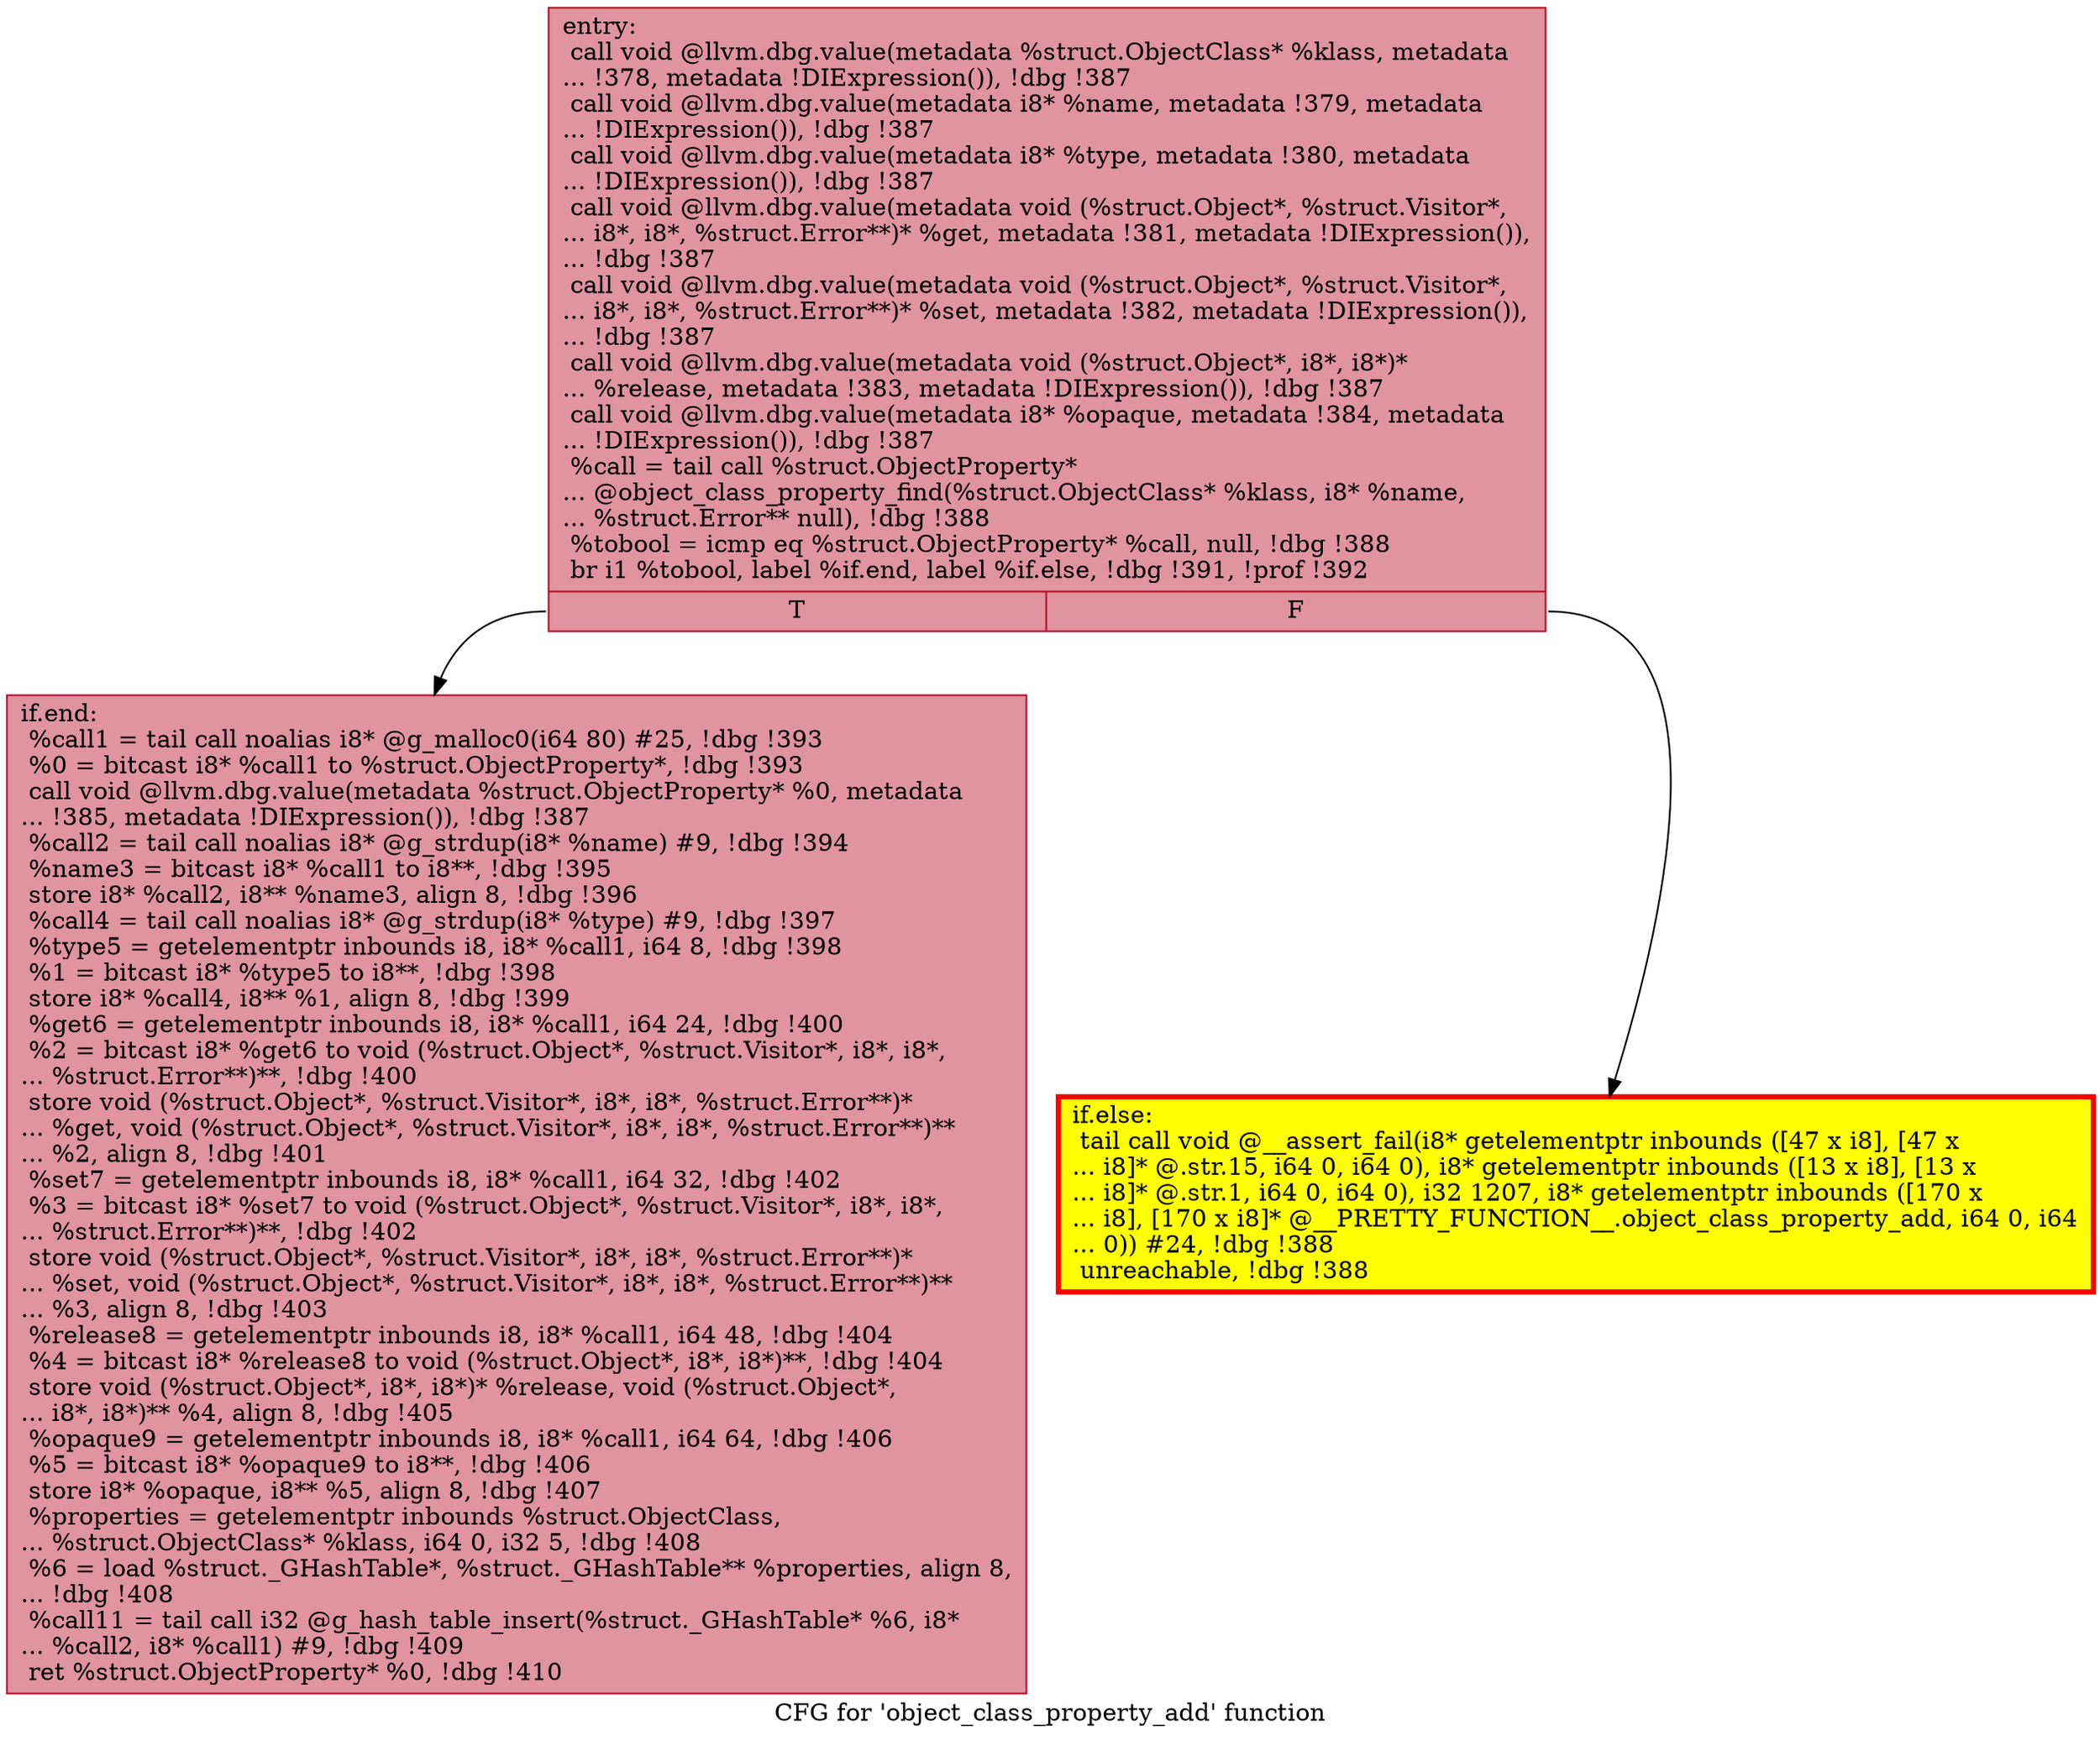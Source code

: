 digraph "CFG for 'object_class_property_add' function" {
	label="CFG for 'object_class_property_add' function";

	Node0x55ee225e88e0 [shape=record,color="#b70d28ff", style=filled, fillcolor="#b70d2870",label="{entry:\l  call void @llvm.dbg.value(metadata %struct.ObjectClass* %klass, metadata\l... !378, metadata !DIExpression()), !dbg !387\l  call void @llvm.dbg.value(metadata i8* %name, metadata !379, metadata\l... !DIExpression()), !dbg !387\l  call void @llvm.dbg.value(metadata i8* %type, metadata !380, metadata\l... !DIExpression()), !dbg !387\l  call void @llvm.dbg.value(metadata void (%struct.Object*, %struct.Visitor*,\l... i8*, i8*, %struct.Error**)* %get, metadata !381, metadata !DIExpression()),\l... !dbg !387\l  call void @llvm.dbg.value(metadata void (%struct.Object*, %struct.Visitor*,\l... i8*, i8*, %struct.Error**)* %set, metadata !382, metadata !DIExpression()),\l... !dbg !387\l  call void @llvm.dbg.value(metadata void (%struct.Object*, i8*, i8*)*\l... %release, metadata !383, metadata !DIExpression()), !dbg !387\l  call void @llvm.dbg.value(metadata i8* %opaque, metadata !384, metadata\l... !DIExpression()), !dbg !387\l  %call = tail call %struct.ObjectProperty*\l... @object_class_property_find(%struct.ObjectClass* %klass, i8* %name,\l... %struct.Error** null), !dbg !388\l  %tobool = icmp eq %struct.ObjectProperty* %call, null, !dbg !388\l  br i1 %tobool, label %if.end, label %if.else, !dbg !391, !prof !392\l|{<s0>T|<s1>F}}"];
	Node0x55ee225e88e0:s0 -> Node0x55ee225ecb50;
	Node0x55ee225e88e0:s1 -> Node0x55ee225ecbc0;
	Node0x55ee225ecbc0 [shape=record,penwidth=3.0, style="filled", color="red", fillcolor="yellow",label="{if.else:                                          \l  tail call void @__assert_fail(i8* getelementptr inbounds ([47 x i8], [47 x\l... i8]* @.str.15, i64 0, i64 0), i8* getelementptr inbounds ([13 x i8], [13 x\l... i8]* @.str.1, i64 0, i64 0), i32 1207, i8* getelementptr inbounds ([170 x\l... i8], [170 x i8]* @__PRETTY_FUNCTION__.object_class_property_add, i64 0, i64\l... 0)) #24, !dbg !388\l  unreachable, !dbg !388\l}"];
	Node0x55ee225ecb50 [shape=record,color="#b70d28ff", style=filled, fillcolor="#b70d2870",label="{if.end:                                           \l  %call1 = tail call noalias i8* @g_malloc0(i64 80) #25, !dbg !393\l  %0 = bitcast i8* %call1 to %struct.ObjectProperty*, !dbg !393\l  call void @llvm.dbg.value(metadata %struct.ObjectProperty* %0, metadata\l... !385, metadata !DIExpression()), !dbg !387\l  %call2 = tail call noalias i8* @g_strdup(i8* %name) #9, !dbg !394\l  %name3 = bitcast i8* %call1 to i8**, !dbg !395\l  store i8* %call2, i8** %name3, align 8, !dbg !396\l  %call4 = tail call noalias i8* @g_strdup(i8* %type) #9, !dbg !397\l  %type5 = getelementptr inbounds i8, i8* %call1, i64 8, !dbg !398\l  %1 = bitcast i8* %type5 to i8**, !dbg !398\l  store i8* %call4, i8** %1, align 8, !dbg !399\l  %get6 = getelementptr inbounds i8, i8* %call1, i64 24, !dbg !400\l  %2 = bitcast i8* %get6 to void (%struct.Object*, %struct.Visitor*, i8*, i8*,\l... %struct.Error**)**, !dbg !400\l  store void (%struct.Object*, %struct.Visitor*, i8*, i8*, %struct.Error**)*\l... %get, void (%struct.Object*, %struct.Visitor*, i8*, i8*, %struct.Error**)**\l... %2, align 8, !dbg !401\l  %set7 = getelementptr inbounds i8, i8* %call1, i64 32, !dbg !402\l  %3 = bitcast i8* %set7 to void (%struct.Object*, %struct.Visitor*, i8*, i8*,\l... %struct.Error**)**, !dbg !402\l  store void (%struct.Object*, %struct.Visitor*, i8*, i8*, %struct.Error**)*\l... %set, void (%struct.Object*, %struct.Visitor*, i8*, i8*, %struct.Error**)**\l... %3, align 8, !dbg !403\l  %release8 = getelementptr inbounds i8, i8* %call1, i64 48, !dbg !404\l  %4 = bitcast i8* %release8 to void (%struct.Object*, i8*, i8*)**, !dbg !404\l  store void (%struct.Object*, i8*, i8*)* %release, void (%struct.Object*,\l... i8*, i8*)** %4, align 8, !dbg !405\l  %opaque9 = getelementptr inbounds i8, i8* %call1, i64 64, !dbg !406\l  %5 = bitcast i8* %opaque9 to i8**, !dbg !406\l  store i8* %opaque, i8** %5, align 8, !dbg !407\l  %properties = getelementptr inbounds %struct.ObjectClass,\l... %struct.ObjectClass* %klass, i64 0, i32 5, !dbg !408\l  %6 = load %struct._GHashTable*, %struct._GHashTable** %properties, align 8,\l... !dbg !408\l  %call11 = tail call i32 @g_hash_table_insert(%struct._GHashTable* %6, i8*\l... %call2, i8* %call1) #9, !dbg !409\l  ret %struct.ObjectProperty* %0, !dbg !410\l}"];
}
